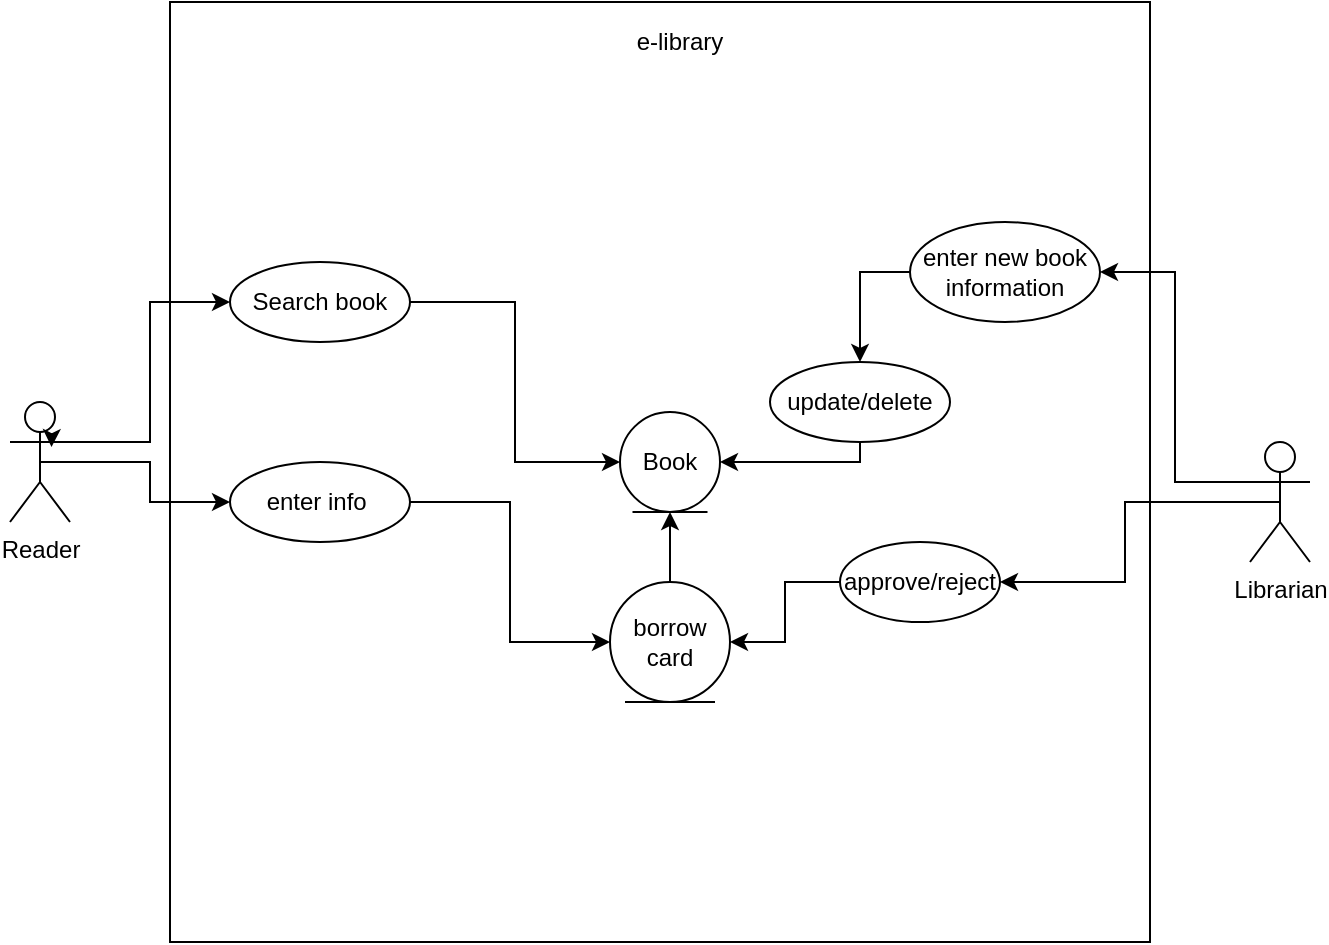 <mxfile version="13.8.3" type="github"><diagram id="9pyULjSBBGuWAtunRFXo" name="Page-1"><mxGraphModel dx="932" dy="524" grid="1" gridSize="10" guides="1" tooltips="1" connect="1" arrows="1" fold="1" page="1" pageScale="1" pageWidth="850" pageHeight="1100" math="0" shadow="0"><root><mxCell id="0"/><mxCell id="1" parent="0"/><mxCell id="o5poUDFNxUTwpLtgI_tG-15" value="" style="rounded=0;whiteSpace=wrap;html=1;" vertex="1" parent="1"><mxGeometry x="90" y="90" width="490" height="470" as="geometry"/></mxCell><mxCell id="o5poUDFNxUTwpLtgI_tG-27" style="edgeStyle=orthogonalEdgeStyle;rounded=0;orthogonalLoop=1;jettySize=auto;html=1;exitX=1;exitY=0.333;exitDx=0;exitDy=0;exitPerimeter=0;entryX=0;entryY=0.5;entryDx=0;entryDy=0;" edge="1" parent="1" source="o5poUDFNxUTwpLtgI_tG-13" target="o5poUDFNxUTwpLtgI_tG-23"><mxGeometry relative="1" as="geometry"/></mxCell><mxCell id="o5poUDFNxUTwpLtgI_tG-29" style="edgeStyle=orthogonalEdgeStyle;rounded=0;orthogonalLoop=1;jettySize=auto;html=1;exitX=0.5;exitY=0.5;exitDx=0;exitDy=0;exitPerimeter=0;entryX=0;entryY=0.5;entryDx=0;entryDy=0;" edge="1" parent="1" source="o5poUDFNxUTwpLtgI_tG-13" target="o5poUDFNxUTwpLtgI_tG-25"><mxGeometry relative="1" as="geometry"/></mxCell><mxCell id="o5poUDFNxUTwpLtgI_tG-13" value="Reader" style="shape=umlActor;verticalLabelPosition=bottom;verticalAlign=top;html=1;" vertex="1" parent="1"><mxGeometry x="10" y="290" width="30" height="60" as="geometry"/></mxCell><mxCell id="o5poUDFNxUTwpLtgI_tG-21" style="edgeStyle=orthogonalEdgeStyle;rounded=0;orthogonalLoop=1;jettySize=auto;html=1;exitX=0;exitY=0.333;exitDx=0;exitDy=0;exitPerimeter=0;entryX=1;entryY=0.5;entryDx=0;entryDy=0;" edge="1" parent="1" source="o5poUDFNxUTwpLtgI_tG-14" target="o5poUDFNxUTwpLtgI_tG-12"><mxGeometry relative="1" as="geometry"/></mxCell><mxCell id="o5poUDFNxUTwpLtgI_tG-34" style="edgeStyle=orthogonalEdgeStyle;rounded=0;orthogonalLoop=1;jettySize=auto;html=1;exitX=0.5;exitY=0.5;exitDx=0;exitDy=0;exitPerimeter=0;entryX=1;entryY=0.5;entryDx=0;entryDy=0;" edge="1" parent="1" source="o5poUDFNxUTwpLtgI_tG-14" target="o5poUDFNxUTwpLtgI_tG-32"><mxGeometry relative="1" as="geometry"/></mxCell><mxCell id="o5poUDFNxUTwpLtgI_tG-14" value="Librarian" style="shape=umlActor;verticalLabelPosition=bottom;verticalAlign=top;html=1;" vertex="1" parent="1"><mxGeometry x="630" y="310" width="30" height="60" as="geometry"/></mxCell><mxCell id="o5poUDFNxUTwpLtgI_tG-16" value="e-library" style="text;html=1;strokeColor=none;fillColor=none;align=center;verticalAlign=middle;whiteSpace=wrap;rounded=0;" vertex="1" parent="1"><mxGeometry x="310" y="100" width="70" height="20" as="geometry"/></mxCell><mxCell id="o5poUDFNxUTwpLtgI_tG-22" style="edgeStyle=orthogonalEdgeStyle;rounded=0;orthogonalLoop=1;jettySize=auto;html=1;exitX=0;exitY=0.5;exitDx=0;exitDy=0;" edge="1" parent="1" source="o5poUDFNxUTwpLtgI_tG-12" target="o5poUDFNxUTwpLtgI_tG-18"><mxGeometry relative="1" as="geometry"/></mxCell><mxCell id="o5poUDFNxUTwpLtgI_tG-12" value="enter new book information" style="ellipse;whiteSpace=wrap;html=1;" vertex="1" parent="1"><mxGeometry x="460" y="200" width="95" height="50" as="geometry"/></mxCell><mxCell id="o5poUDFNxUTwpLtgI_tG-17" value="Book" style="ellipse;shape=umlEntity;whiteSpace=wrap;html=1;" vertex="1" parent="1"><mxGeometry x="315" y="295" width="50" height="50" as="geometry"/></mxCell><mxCell id="o5poUDFNxUTwpLtgI_tG-20" style="edgeStyle=orthogonalEdgeStyle;rounded=0;orthogonalLoop=1;jettySize=auto;html=1;exitX=0.5;exitY=1;exitDx=0;exitDy=0;entryX=1;entryY=0.5;entryDx=0;entryDy=0;" edge="1" parent="1" source="o5poUDFNxUTwpLtgI_tG-18" target="o5poUDFNxUTwpLtgI_tG-17"><mxGeometry relative="1" as="geometry"><Array as="points"><mxPoint x="435" y="320"/></Array></mxGeometry></mxCell><mxCell id="o5poUDFNxUTwpLtgI_tG-18" value="update/delete" style="ellipse;whiteSpace=wrap;html=1;" vertex="1" parent="1"><mxGeometry x="390" y="270" width="90" height="40" as="geometry"/></mxCell><mxCell id="o5poUDFNxUTwpLtgI_tG-38" style="edgeStyle=orthogonalEdgeStyle;rounded=0;orthogonalLoop=1;jettySize=auto;html=1;exitX=1;exitY=0.5;exitDx=0;exitDy=0;entryX=0;entryY=0.5;entryDx=0;entryDy=0;" edge="1" parent="1" source="o5poUDFNxUTwpLtgI_tG-23" target="o5poUDFNxUTwpLtgI_tG-17"><mxGeometry relative="1" as="geometry"/></mxCell><mxCell id="o5poUDFNxUTwpLtgI_tG-23" value="Search book" style="ellipse;whiteSpace=wrap;html=1;" vertex="1" parent="1"><mxGeometry x="120" y="220" width="90" height="40" as="geometry"/></mxCell><mxCell id="o5poUDFNxUTwpLtgI_tG-30" style="edgeStyle=orthogonalEdgeStyle;rounded=0;orthogonalLoop=1;jettySize=auto;html=1;exitX=1;exitY=0.5;exitDx=0;exitDy=0;entryX=0;entryY=0.5;entryDx=0;entryDy=0;" edge="1" parent="1" source="o5poUDFNxUTwpLtgI_tG-25" target="o5poUDFNxUTwpLtgI_tG-26"><mxGeometry relative="1" as="geometry"/></mxCell><mxCell id="o5poUDFNxUTwpLtgI_tG-25" value="enter info&amp;nbsp;" style="ellipse;whiteSpace=wrap;html=1;" vertex="1" parent="1"><mxGeometry x="120" y="320" width="90" height="40" as="geometry"/></mxCell><mxCell id="o5poUDFNxUTwpLtgI_tG-37" style="edgeStyle=orthogonalEdgeStyle;rounded=0;orthogonalLoop=1;jettySize=auto;html=1;exitX=0.5;exitY=0;exitDx=0;exitDy=0;entryX=0.5;entryY=1;entryDx=0;entryDy=0;" edge="1" parent="1" source="o5poUDFNxUTwpLtgI_tG-26" target="o5poUDFNxUTwpLtgI_tG-17"><mxGeometry relative="1" as="geometry"/></mxCell><mxCell id="o5poUDFNxUTwpLtgI_tG-26" value="borrow card" style="ellipse;shape=umlEntity;whiteSpace=wrap;html=1;" vertex="1" parent="1"><mxGeometry x="310" y="380" width="60" height="60" as="geometry"/></mxCell><mxCell id="o5poUDFNxUTwpLtgI_tG-28" style="edgeStyle=orthogonalEdgeStyle;rounded=0;orthogonalLoop=1;jettySize=auto;html=1;exitX=1;exitY=0.333;exitDx=0;exitDy=0;exitPerimeter=0;entryX=0.692;entryY=0.376;entryDx=0;entryDy=0;entryPerimeter=0;" edge="1" parent="1" source="o5poUDFNxUTwpLtgI_tG-13" target="o5poUDFNxUTwpLtgI_tG-13"><mxGeometry relative="1" as="geometry"/></mxCell><mxCell id="o5poUDFNxUTwpLtgI_tG-35" style="edgeStyle=orthogonalEdgeStyle;rounded=0;orthogonalLoop=1;jettySize=auto;html=1;exitX=0;exitY=0.5;exitDx=0;exitDy=0;entryX=1;entryY=0.5;entryDx=0;entryDy=0;" edge="1" parent="1" source="o5poUDFNxUTwpLtgI_tG-32" target="o5poUDFNxUTwpLtgI_tG-26"><mxGeometry relative="1" as="geometry"/></mxCell><mxCell id="o5poUDFNxUTwpLtgI_tG-32" value="approve/reject" style="ellipse;whiteSpace=wrap;html=1;" vertex="1" parent="1"><mxGeometry x="425" y="360" width="80" height="40" as="geometry"/></mxCell></root></mxGraphModel></diagram></mxfile>